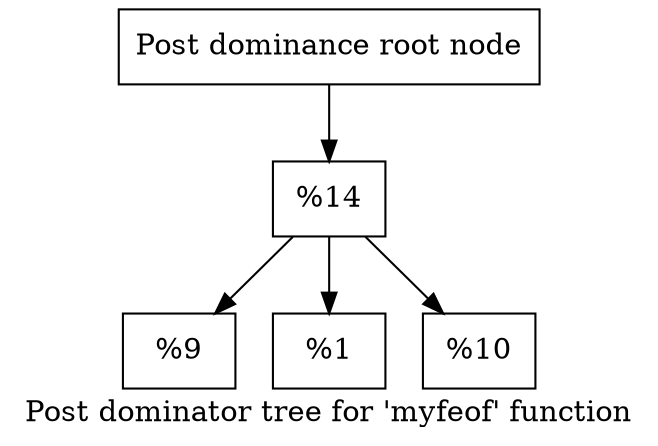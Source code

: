 digraph "Post dominator tree for 'myfeof' function" {
	label="Post dominator tree for 'myfeof' function";

	Node0x10545d0 [shape=record,label="{Post dominance root node}"];
	Node0x10545d0 -> Node0x1323d80;
	Node0x1323d80 [shape=record,label="{%14}"];
	Node0x1323d80 -> Node0x12a4c20;
	Node0x1323d80 -> Node0x126dcc0;
	Node0x1323d80 -> Node0x12a3820;
	Node0x12a4c20 [shape=record,label="{%9}"];
	Node0x126dcc0 [shape=record,label="{%1}"];
	Node0x12a3820 [shape=record,label="{%10}"];
}
